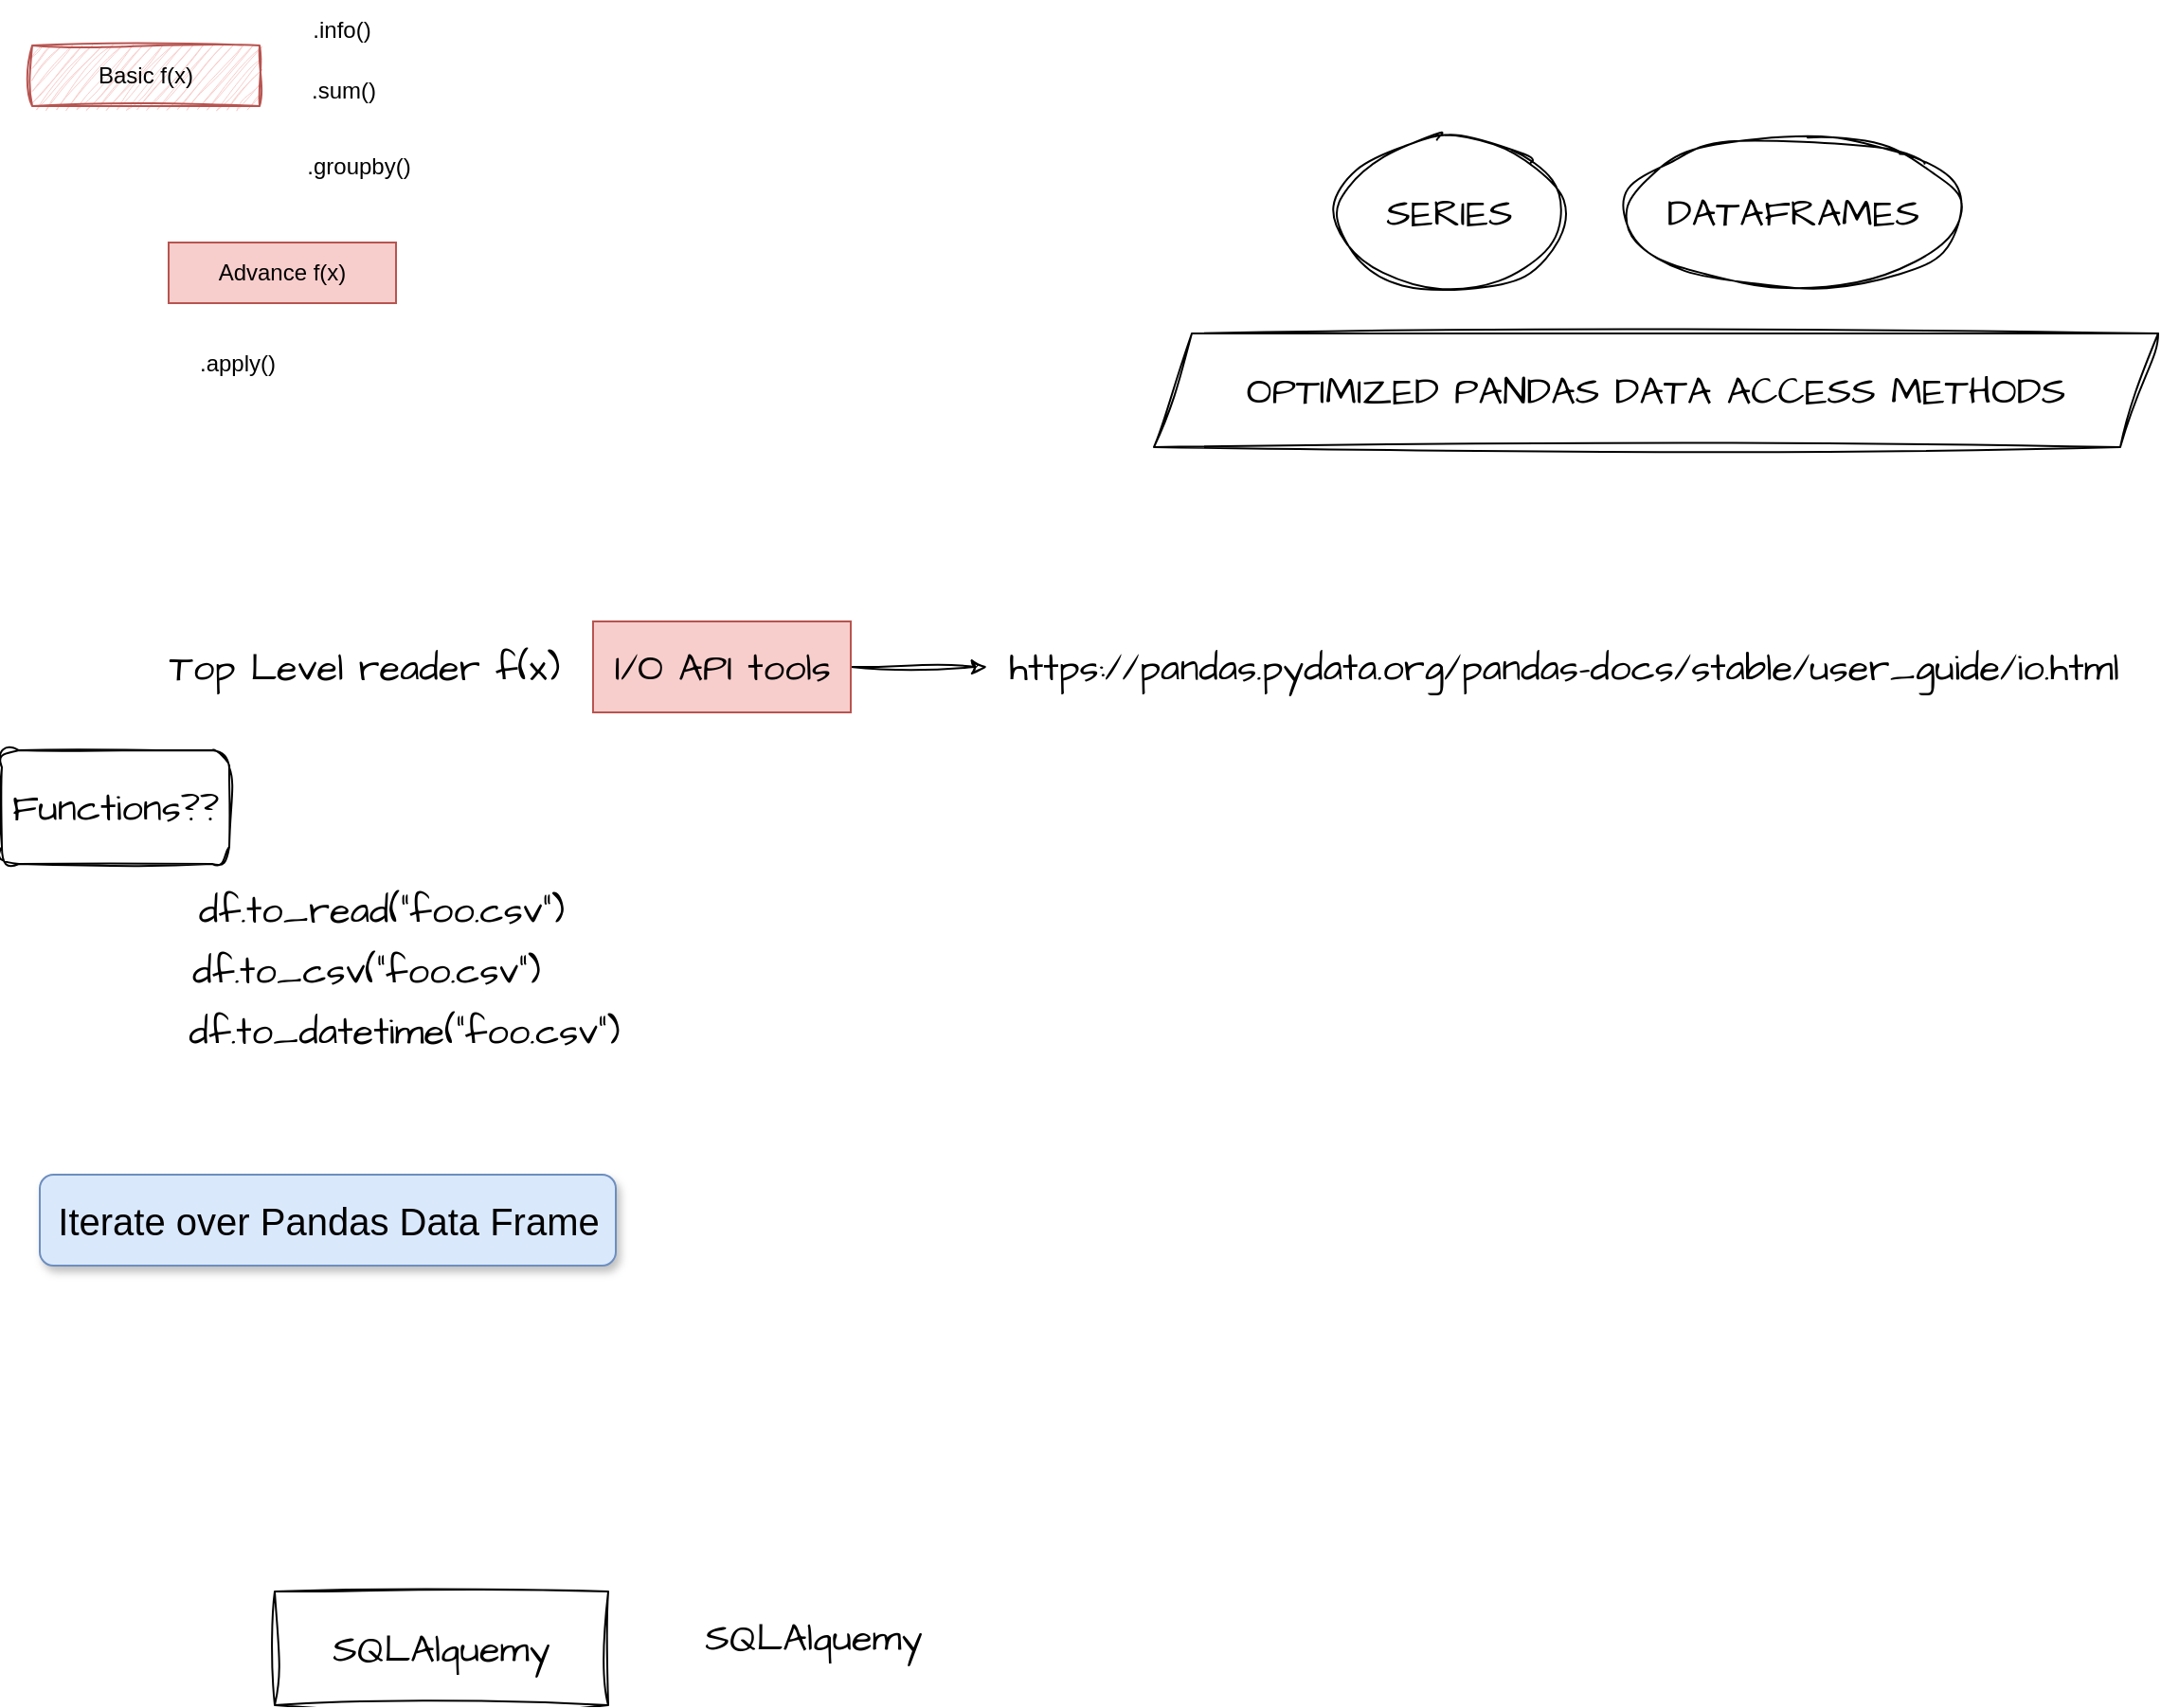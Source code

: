 <mxfile version="23.1.2" type="github">
  <diagram name="Page-1" id="U13R7Wm6EYD1qB2DaHe_">
    <mxGraphModel dx="644" dy="302" grid="1" gridSize="8" guides="1" tooltips="1" connect="1" arrows="1" fold="1" page="1" pageScale="1" pageWidth="8000" pageHeight="8000" math="0" shadow="0">
      <root>
        <mxCell id="0" />
        <mxCell id="1" parent="0" />
        <mxCell id="s0ZOie93lQ0Ljgx1va_m-1" value=".apply()" style="text;html=1;align=center;verticalAlign=middle;resizable=0;points=[];autosize=1;strokeColor=none;fillColor=none;rounded=0;sketch=1;curveFitting=1;jiggle=2;" parent="1" vertex="1">
          <mxGeometry x="100" y="176" width="64" height="32" as="geometry" />
        </mxCell>
        <mxCell id="s0ZOie93lQ0Ljgx1va_m-2" value="Advance f(x)" style="rounded=0;whiteSpace=wrap;html=1;fillColor=#f8cecc;strokeColor=#b85450;" parent="1" vertex="1">
          <mxGeometry x="96" y="128" width="120" height="32" as="geometry" />
        </mxCell>
        <mxCell id="s0ZOie93lQ0Ljgx1va_m-3" value="Basic f(x)" style="rounded=0;whiteSpace=wrap;html=1;fillColor=#f8cecc;strokeColor=#b85450;sketch=1;curveFitting=1;jiggle=2;" parent="1" vertex="1">
          <mxGeometry x="24" y="24" width="120" height="32" as="geometry" />
        </mxCell>
        <mxCell id="s0ZOie93lQ0Ljgx1va_m-4" value=".sum()" style="text;html=1;align=center;verticalAlign=middle;resizable=0;points=[];autosize=1;strokeColor=none;fillColor=none;rounded=0;sketch=1;curveFitting=1;jiggle=2;" parent="1" vertex="1">
          <mxGeometry x="160" y="32" width="56" height="32" as="geometry" />
        </mxCell>
        <mxCell id="s0ZOie93lQ0Ljgx1va_m-5" value=".groupby()" style="text;html=1;align=center;verticalAlign=middle;resizable=0;points=[];autosize=1;strokeColor=none;fillColor=none;rounded=0;sketch=1;curveFitting=1;jiggle=2;" parent="1" vertex="1">
          <mxGeometry x="160" y="72" width="72" height="32" as="geometry" />
        </mxCell>
        <mxCell id="s0ZOie93lQ0Ljgx1va_m-6" value="df.to_csv(&quot;foo.csv&quot;)" style="text;html=1;align=center;verticalAlign=middle;resizable=0;points=[];autosize=1;fontSize=20;fontFamily=Architects Daughter;" parent="1" vertex="1">
          <mxGeometry x="96" y="488" width="208" height="48" as="geometry" />
        </mxCell>
        <mxCell id="s0ZOie93lQ0Ljgx1va_m-8" style="edgeStyle=orthogonalEdgeStyle;rounded=0;sketch=1;hachureGap=4;jiggle=2;curveFitting=1;orthogonalLoop=1;jettySize=auto;html=1;fontFamily=Architects Daughter;fontSource=https%3A%2F%2Ffonts.googleapis.com%2Fcss%3Ffamily%3DArchitects%2BDaughter;fontSize=16;" parent="1" source="s0ZOie93lQ0Ljgx1va_m-7" target="s0ZOie93lQ0Ljgx1va_m-9" edge="1">
          <mxGeometry relative="1" as="geometry">
            <mxPoint x="248" y="312" as="targetPoint" />
          </mxGeometry>
        </mxCell>
        <mxCell id="s0ZOie93lQ0Ljgx1va_m-7" value="I/O API tools" style="text;html=1;align=center;verticalAlign=middle;resizable=0;points=[];autosize=1;strokeColor=#b85450;fillColor=#f8cecc;fontSize=20;fontFamily=Architects Daughter;" parent="1" vertex="1">
          <mxGeometry x="320" y="328" width="136" height="48" as="geometry" />
        </mxCell>
        <mxCell id="s0ZOie93lQ0Ljgx1va_m-9" value="https://pandas.pydata.org/pandas-docs/stable/user_guide/io.html" style="text;html=1;align=center;verticalAlign=middle;resizable=0;points=[];autosize=1;strokeColor=none;fillColor=none;fontSize=20;fontFamily=Architects Daughter;" parent="1" vertex="1">
          <mxGeometry x="528" y="328" width="608" height="48" as="geometry" />
        </mxCell>
        <mxCell id="s0ZOie93lQ0Ljgx1va_m-10" value="Top Level reader f(x)" style="text;html=1;align=center;verticalAlign=middle;resizable=0;points=[];autosize=1;strokeColor=none;fillColor=none;fontSize=20;fontFamily=Architects Daughter;" parent="1" vertex="1">
          <mxGeometry x="87" y="328" width="224" height="48" as="geometry" />
        </mxCell>
        <mxCell id="s0ZOie93lQ0Ljgx1va_m-11" value="df.to_datetime(&quot;foo.csv&quot;)" style="text;html=1;align=center;verticalAlign=middle;resizable=0;points=[];autosize=1;fontSize=20;fontFamily=Architects Daughter;" parent="1" vertex="1">
          <mxGeometry x="96" y="520" width="248" height="48" as="geometry" />
        </mxCell>
        <mxCell id="s0ZOie93lQ0Ljgx1va_m-13" value="df.to_read(&quot;foo.csv&quot;)" style="text;html=1;align=center;verticalAlign=middle;resizable=0;points=[];autosize=1;fontSize=20;fontFamily=Architects Daughter;" parent="1" vertex="1">
          <mxGeometry x="100" y="456" width="216" height="48" as="geometry" />
        </mxCell>
        <mxCell id="s0ZOie93lQ0Ljgx1va_m-14" value="Functions??" style="rounded=1;whiteSpace=wrap;html=1;sketch=1;hachureGap=4;jiggle=2;curveFitting=1;fontFamily=Architects Daughter;fontSource=https%3A%2F%2Ffonts.googleapis.com%2Fcss%3Ffamily%3DArchitects%2BDaughter;fontSize=20;" parent="1" vertex="1">
          <mxGeometry x="8" y="396" width="120" height="60" as="geometry" />
        </mxCell>
        <mxCell id="s0ZOie93lQ0Ljgx1va_m-15" value=".info()" style="text;html=1;align=center;verticalAlign=middle;resizable=0;points=[];autosize=1;strokeColor=none;fillColor=none;rounded=0;sketch=1;curveFitting=1;jiggle=2;" parent="1" vertex="1">
          <mxGeometry x="163" width="48" height="32" as="geometry" />
        </mxCell>
        <mxCell id="s0ZOie93lQ0Ljgx1va_m-16" value="Iterate over Pandas Data Frame" style="text;html=1;align=center;verticalAlign=middle;resizable=0;points=[];autosize=1;fontSize=20;fontFamily=Helvetica;shadow=1;rounded=1;fillColor=#dae8fc;strokeColor=#6c8ebf;" parent="1" vertex="1">
          <mxGeometry x="28" y="620" width="304" height="48" as="geometry" />
        </mxCell>
        <mxCell id="s0ZOie93lQ0Ljgx1va_m-17" value="SERIES" style="ellipse;whiteSpace=wrap;html=1;sketch=1;hachureGap=4;jiggle=2;curveFitting=1;fontFamily=Architects Daughter;fontSource=https%3A%2F%2Ffonts.googleapis.com%2Fcss%3Ffamily%3DArchitects%2BDaughter;fontSize=20;" parent="1" vertex="1">
          <mxGeometry x="712" y="72" width="120" height="80" as="geometry" />
        </mxCell>
        <mxCell id="s0ZOie93lQ0Ljgx1va_m-18" value="DATAFRAMES" style="ellipse;whiteSpace=wrap;html=1;sketch=1;hachureGap=4;jiggle=2;curveFitting=1;fontFamily=Architects Daughter;fontSource=https%3A%2F%2Ffonts.googleapis.com%2Fcss%3Ffamily%3DArchitects%2BDaughter;fontSize=20;" parent="1" vertex="1">
          <mxGeometry x="864" y="72" width="179" height="80" as="geometry" />
        </mxCell>
        <mxCell id="s0ZOie93lQ0Ljgx1va_m-21" value="OPTIMIZED PANDAS DATA ACCESS METHODS" style="shape=parallelogram;perimeter=parallelogramPerimeter;whiteSpace=wrap;html=1;fixedSize=1;sketch=1;hachureGap=4;jiggle=2;curveFitting=1;fontFamily=Architects Daughter;fontSource=https%3A%2F%2Ffonts.googleapis.com%2Fcss%3Ffamily%3DArchitects%2BDaughter;fontSize=20;" parent="1" vertex="1">
          <mxGeometry x="616" y="176" width="530" height="60" as="geometry" />
        </mxCell>
        <mxCell id="9Z24KjF8AyinNiPs9Rzn-1" value="SQLAlquemy&amp;nbsp;" style="text;html=1;align=center;verticalAlign=middle;resizable=0;points=[];autosize=1;strokeColor=none;fillColor=none;fontFamily=Architects Daughter;fontSource=https%3A%2F%2Ffonts.googleapis.com%2Fcss%3Ffamily%3DArchitects%2BDaughter;fontSize=20;" vertex="1" parent="1">
          <mxGeometry x="368" y="840" width="144" height="48" as="geometry" />
        </mxCell>
        <mxCell id="9Z24KjF8AyinNiPs9Rzn-2" value="SQLAlquemy" style="rounded=0;whiteSpace=wrap;html=1;sketch=1;hachureGap=4;jiggle=2;curveFitting=1;fontFamily=Architects Daughter;fontSource=https%3A%2F%2Ffonts.googleapis.com%2Fcss%3Ffamily%3DArchitects%2BDaughter;fontSize=20;" vertex="1" parent="1">
          <mxGeometry x="152" y="840" width="176" height="60" as="geometry" />
        </mxCell>
      </root>
    </mxGraphModel>
  </diagram>
</mxfile>
